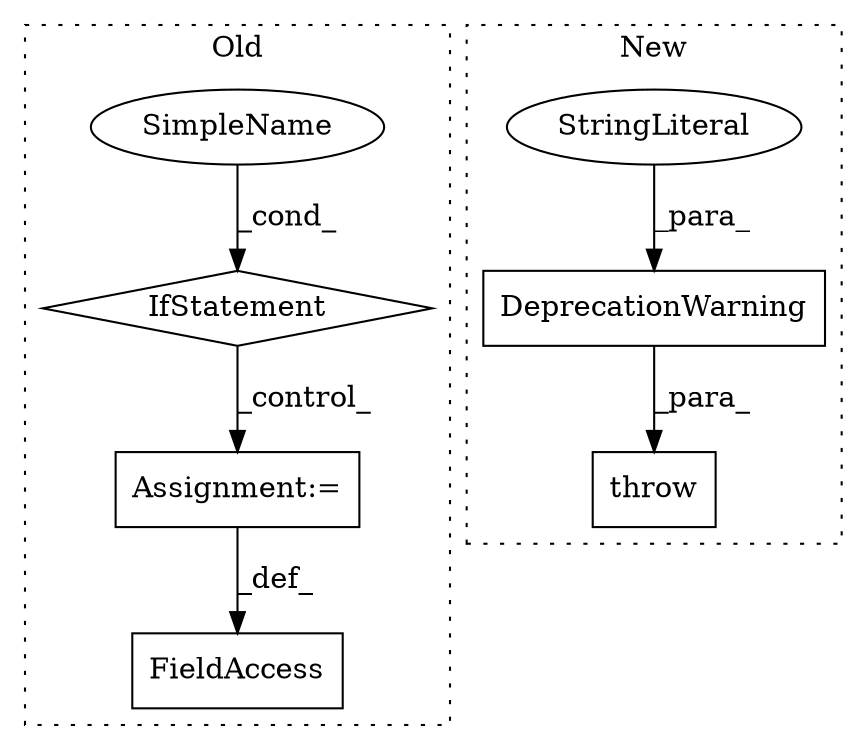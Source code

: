 digraph G {
subgraph cluster0 {
1 [label="IfStatement" a="25" s="2009,2070" l="4,2" shape="diamond"];
5 [label="Assignment:=" a="7" s="2914" l="1" shape="box"];
6 [label="SimpleName" a="42" s="" l="" shape="ellipse"];
7 [label="FieldAccess" a="22" s="2897" l="4" shape="box"];
label = "Old";
style="dotted";
}
subgraph cluster1 {
2 [label="DeprecationWarning" a="32" s="1885,2250" l="19,1" shape="box"];
3 [label="StringLiteral" a="45" s="1904" l="346" shape="ellipse"];
4 [label="throw" a="53" s="1879" l="6" shape="box"];
label = "New";
style="dotted";
}
1 -> 5 [label="_control_"];
2 -> 4 [label="_para_"];
3 -> 2 [label="_para_"];
5 -> 7 [label="_def_"];
6 -> 1 [label="_cond_"];
}